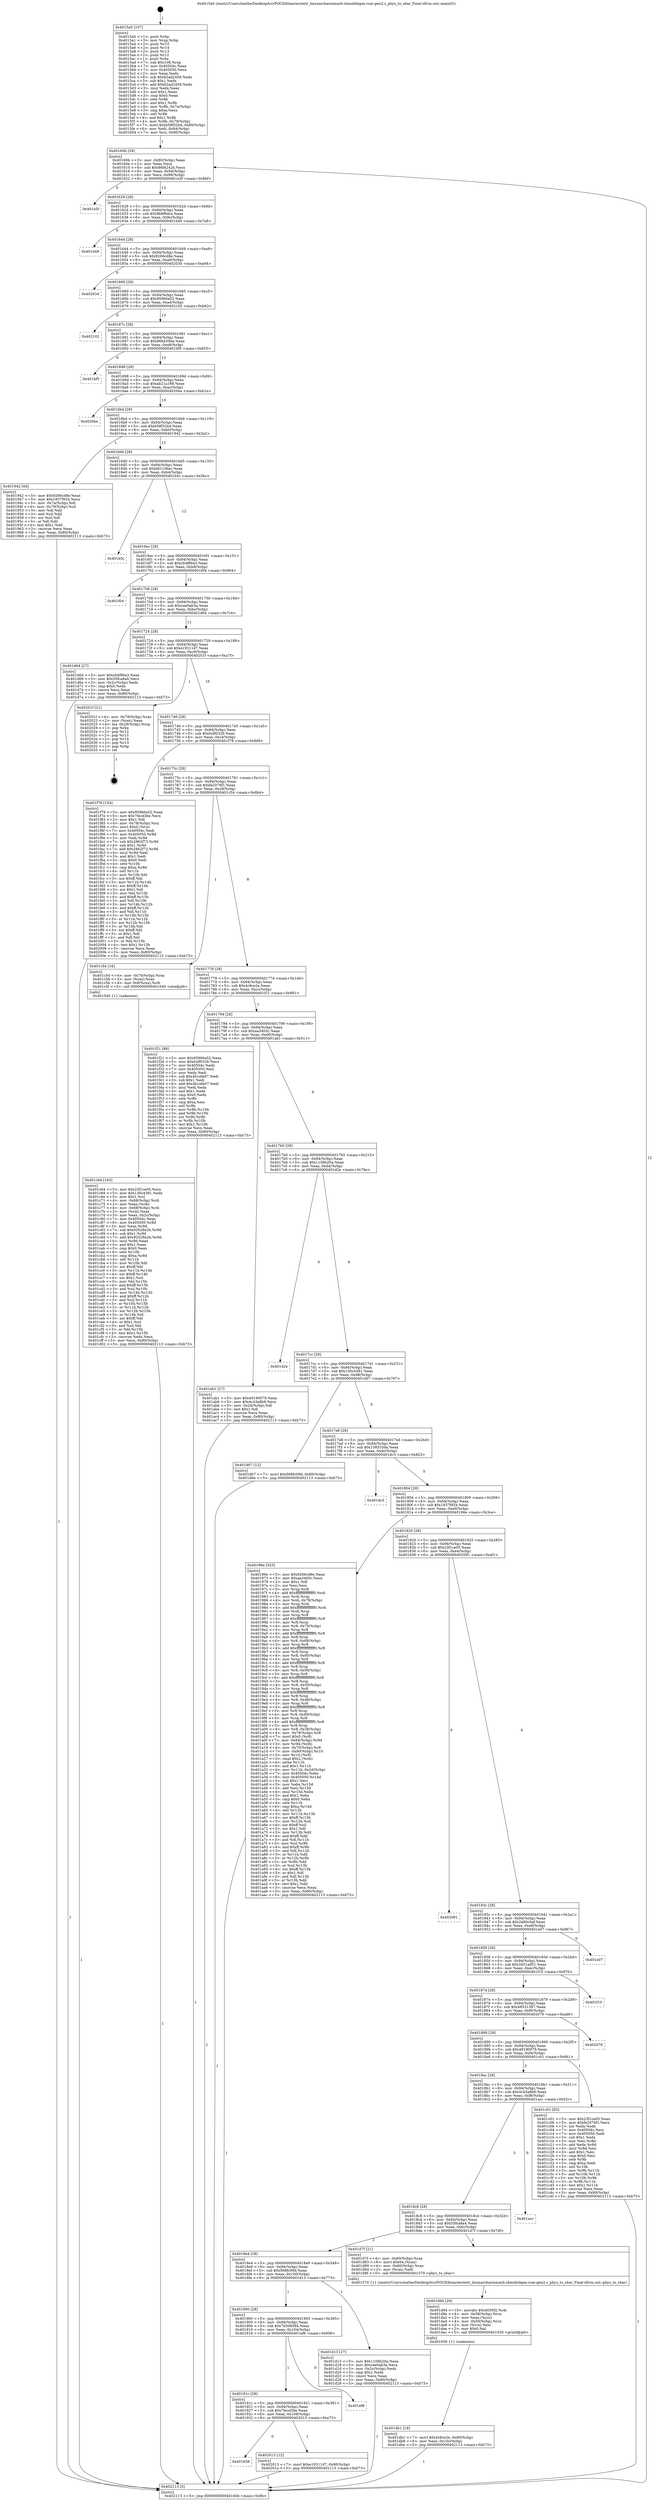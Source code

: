 digraph "0x4015a0" {
  label = "0x4015a0 (/mnt/c/Users/mathe/Desktop/tcc/POCII/binaries/extr_linuxarcharmmach-shmobilepm-rcar-gen2.c_phys_to_sbar_Final-ollvm.out::main(0))"
  labelloc = "t"
  node[shape=record]

  Entry [label="",width=0.3,height=0.3,shape=circle,fillcolor=black,style=filled]
  "0x40160b" [label="{
     0x40160b [29]\l
     | [instrs]\l
     &nbsp;&nbsp;0x40160b \<+3\>: mov -0x80(%rbp),%eax\l
     &nbsp;&nbsp;0x40160e \<+2\>: mov %eax,%ecx\l
     &nbsp;&nbsp;0x401610 \<+6\>: sub $0x86f4242b,%ecx\l
     &nbsp;&nbsp;0x401616 \<+6\>: mov %eax,-0x94(%rbp)\l
     &nbsp;&nbsp;0x40161c \<+6\>: mov %ecx,-0x98(%rbp)\l
     &nbsp;&nbsp;0x401622 \<+6\>: je 0000000000401e5f \<main+0x8bf\>\l
  }"]
  "0x401e5f" [label="{
     0x401e5f\l
  }", style=dashed]
  "0x401628" [label="{
     0x401628 [28]\l
     | [instrs]\l
     &nbsp;&nbsp;0x401628 \<+5\>: jmp 000000000040162d \<main+0x8d\>\l
     &nbsp;&nbsp;0x40162d \<+6\>: mov -0x94(%rbp),%eax\l
     &nbsp;&nbsp;0x401633 \<+5\>: sub $0x8b8f6dce,%eax\l
     &nbsp;&nbsp;0x401638 \<+6\>: mov %eax,-0x9c(%rbp)\l
     &nbsp;&nbsp;0x40163e \<+6\>: je 0000000000401d49 \<main+0x7a9\>\l
  }"]
  Exit [label="",width=0.3,height=0.3,shape=circle,fillcolor=black,style=filled,peripheries=2]
  "0x401d49" [label="{
     0x401d49\l
  }", style=dashed]
  "0x401644" [label="{
     0x401644 [28]\l
     | [instrs]\l
     &nbsp;&nbsp;0x401644 \<+5\>: jmp 0000000000401649 \<main+0xa9\>\l
     &nbsp;&nbsp;0x401649 \<+6\>: mov -0x94(%rbp),%eax\l
     &nbsp;&nbsp;0x40164f \<+5\>: sub $0x9266cd8e,%eax\l
     &nbsp;&nbsp;0x401654 \<+6\>: mov %eax,-0xa0(%rbp)\l
     &nbsp;&nbsp;0x40165a \<+6\>: je 0000000000402034 \<main+0xa94\>\l
  }"]
  "0x401938" [label="{
     0x401938\l
  }", style=dashed]
  "0x402034" [label="{
     0x402034\l
  }", style=dashed]
  "0x401660" [label="{
     0x401660 [28]\l
     | [instrs]\l
     &nbsp;&nbsp;0x401660 \<+5\>: jmp 0000000000401665 \<main+0xc5\>\l
     &nbsp;&nbsp;0x401665 \<+6\>: mov -0x94(%rbp),%eax\l
     &nbsp;&nbsp;0x40166b \<+5\>: sub $0x95966a52,%eax\l
     &nbsp;&nbsp;0x401670 \<+6\>: mov %eax,-0xa4(%rbp)\l
     &nbsp;&nbsp;0x401676 \<+6\>: je 0000000000402102 \<main+0xb62\>\l
  }"]
  "0x402013" [label="{
     0x402013 [12]\l
     | [instrs]\l
     &nbsp;&nbsp;0x402013 \<+7\>: movl $0xe19311d7,-0x80(%rbp)\l
     &nbsp;&nbsp;0x40201a \<+5\>: jmp 0000000000402113 \<main+0xb73\>\l
  }"]
  "0x402102" [label="{
     0x402102\l
  }", style=dashed]
  "0x40167c" [label="{
     0x40167c [28]\l
     | [instrs]\l
     &nbsp;&nbsp;0x40167c \<+5\>: jmp 0000000000401681 \<main+0xe1\>\l
     &nbsp;&nbsp;0x401681 \<+6\>: mov -0x94(%rbp),%eax\l
     &nbsp;&nbsp;0x401687 \<+5\>: sub $0x96b439da,%eax\l
     &nbsp;&nbsp;0x40168c \<+6\>: mov %eax,-0xa8(%rbp)\l
     &nbsp;&nbsp;0x401692 \<+6\>: je 0000000000401bf5 \<main+0x655\>\l
  }"]
  "0x40191c" [label="{
     0x40191c [28]\l
     | [instrs]\l
     &nbsp;&nbsp;0x40191c \<+5\>: jmp 0000000000401921 \<main+0x381\>\l
     &nbsp;&nbsp;0x401921 \<+6\>: mov -0x94(%rbp),%eax\l
     &nbsp;&nbsp;0x401927 \<+5\>: sub $0x7fecd3be,%eax\l
     &nbsp;&nbsp;0x40192c \<+6\>: mov %eax,-0x108(%rbp)\l
     &nbsp;&nbsp;0x401932 \<+6\>: je 0000000000402013 \<main+0xa73\>\l
  }"]
  "0x401bf5" [label="{
     0x401bf5\l
  }", style=dashed]
  "0x401698" [label="{
     0x401698 [28]\l
     | [instrs]\l
     &nbsp;&nbsp;0x401698 \<+5\>: jmp 000000000040169d \<main+0xfd\>\l
     &nbsp;&nbsp;0x40169d \<+6\>: mov -0x94(%rbp),%eax\l
     &nbsp;&nbsp;0x4016a3 \<+5\>: sub $0xab21a188,%eax\l
     &nbsp;&nbsp;0x4016a8 \<+6\>: mov %eax,-0xac(%rbp)\l
     &nbsp;&nbsp;0x4016ae \<+6\>: je 00000000004020be \<main+0xb1e\>\l
  }"]
  "0x401ef8" [label="{
     0x401ef8\l
  }", style=dashed]
  "0x4020be" [label="{
     0x4020be\l
  }", style=dashed]
  "0x4016b4" [label="{
     0x4016b4 [28]\l
     | [instrs]\l
     &nbsp;&nbsp;0x4016b4 \<+5\>: jmp 00000000004016b9 \<main+0x119\>\l
     &nbsp;&nbsp;0x4016b9 \<+6\>: mov -0x94(%rbp),%eax\l
     &nbsp;&nbsp;0x4016bf \<+5\>: sub $0xb58f32b4,%eax\l
     &nbsp;&nbsp;0x4016c4 \<+6\>: mov %eax,-0xb0(%rbp)\l
     &nbsp;&nbsp;0x4016ca \<+6\>: je 0000000000401942 \<main+0x3a2\>\l
  }"]
  "0x401db1" [label="{
     0x401db1 [18]\l
     | [instrs]\l
     &nbsp;&nbsp;0x401db1 \<+7\>: movl $0x4c9ce2e,-0x80(%rbp)\l
     &nbsp;&nbsp;0x401db8 \<+6\>: mov %eax,-0x10c(%rbp)\l
     &nbsp;&nbsp;0x401dbe \<+5\>: jmp 0000000000402113 \<main+0xb73\>\l
  }"]
  "0x401942" [label="{
     0x401942 [44]\l
     | [instrs]\l
     &nbsp;&nbsp;0x401942 \<+5\>: mov $0x9266cd8e,%eax\l
     &nbsp;&nbsp;0x401947 \<+5\>: mov $0x1837f934,%ecx\l
     &nbsp;&nbsp;0x40194c \<+3\>: mov -0x7a(%rbp),%dl\l
     &nbsp;&nbsp;0x40194f \<+4\>: mov -0x79(%rbp),%sil\l
     &nbsp;&nbsp;0x401953 \<+3\>: mov %dl,%dil\l
     &nbsp;&nbsp;0x401956 \<+3\>: and %sil,%dil\l
     &nbsp;&nbsp;0x401959 \<+3\>: xor %sil,%dl\l
     &nbsp;&nbsp;0x40195c \<+3\>: or %dl,%dil\l
     &nbsp;&nbsp;0x40195f \<+4\>: test $0x1,%dil\l
     &nbsp;&nbsp;0x401963 \<+3\>: cmovne %ecx,%eax\l
     &nbsp;&nbsp;0x401966 \<+3\>: mov %eax,-0x80(%rbp)\l
     &nbsp;&nbsp;0x401969 \<+5\>: jmp 0000000000402113 \<main+0xb73\>\l
  }"]
  "0x4016d0" [label="{
     0x4016d0 [28]\l
     | [instrs]\l
     &nbsp;&nbsp;0x4016d0 \<+5\>: jmp 00000000004016d5 \<main+0x135\>\l
     &nbsp;&nbsp;0x4016d5 \<+6\>: mov -0x94(%rbp),%eax\l
     &nbsp;&nbsp;0x4016db \<+5\>: sub $0xb61c36ec,%eax\l
     &nbsp;&nbsp;0x4016e0 \<+6\>: mov %eax,-0xb4(%rbp)\l
     &nbsp;&nbsp;0x4016e6 \<+6\>: je 0000000000401b5c \<main+0x5bc\>\l
  }"]
  "0x402113" [label="{
     0x402113 [5]\l
     | [instrs]\l
     &nbsp;&nbsp;0x402113 \<+5\>: jmp 000000000040160b \<main+0x6b\>\l
  }"]
  "0x4015a0" [label="{
     0x4015a0 [107]\l
     | [instrs]\l
     &nbsp;&nbsp;0x4015a0 \<+1\>: push %rbp\l
     &nbsp;&nbsp;0x4015a1 \<+3\>: mov %rsp,%rbp\l
     &nbsp;&nbsp;0x4015a4 \<+2\>: push %r15\l
     &nbsp;&nbsp;0x4015a6 \<+2\>: push %r14\l
     &nbsp;&nbsp;0x4015a8 \<+2\>: push %r13\l
     &nbsp;&nbsp;0x4015aa \<+2\>: push %r12\l
     &nbsp;&nbsp;0x4015ac \<+1\>: push %rbx\l
     &nbsp;&nbsp;0x4015ad \<+7\>: sub $0x108,%rsp\l
     &nbsp;&nbsp;0x4015b4 \<+7\>: mov 0x40504c,%eax\l
     &nbsp;&nbsp;0x4015bb \<+7\>: mov 0x405050,%ecx\l
     &nbsp;&nbsp;0x4015c2 \<+2\>: mov %eax,%edx\l
     &nbsp;&nbsp;0x4015c4 \<+6\>: sub $0x62ad2459,%edx\l
     &nbsp;&nbsp;0x4015ca \<+3\>: sub $0x1,%edx\l
     &nbsp;&nbsp;0x4015cd \<+6\>: add $0x62ad2459,%edx\l
     &nbsp;&nbsp;0x4015d3 \<+3\>: imul %edx,%eax\l
     &nbsp;&nbsp;0x4015d6 \<+3\>: and $0x1,%eax\l
     &nbsp;&nbsp;0x4015d9 \<+3\>: cmp $0x0,%eax\l
     &nbsp;&nbsp;0x4015dc \<+4\>: sete %r8b\l
     &nbsp;&nbsp;0x4015e0 \<+4\>: and $0x1,%r8b\l
     &nbsp;&nbsp;0x4015e4 \<+4\>: mov %r8b,-0x7a(%rbp)\l
     &nbsp;&nbsp;0x4015e8 \<+3\>: cmp $0xa,%ecx\l
     &nbsp;&nbsp;0x4015eb \<+4\>: setl %r8b\l
     &nbsp;&nbsp;0x4015ef \<+4\>: and $0x1,%r8b\l
     &nbsp;&nbsp;0x4015f3 \<+4\>: mov %r8b,-0x79(%rbp)\l
     &nbsp;&nbsp;0x4015f7 \<+7\>: movl $0xb58f32b4,-0x80(%rbp)\l
     &nbsp;&nbsp;0x4015fe \<+6\>: mov %edi,-0x84(%rbp)\l
     &nbsp;&nbsp;0x401604 \<+7\>: mov %rsi,-0x90(%rbp)\l
  }"]
  "0x401d94" [label="{
     0x401d94 [29]\l
     | [instrs]\l
     &nbsp;&nbsp;0x401d94 \<+10\>: movabs $0x4030f2,%rdi\l
     &nbsp;&nbsp;0x401d9e \<+4\>: mov -0x58(%rbp),%rcx\l
     &nbsp;&nbsp;0x401da2 \<+2\>: mov %eax,(%rcx)\l
     &nbsp;&nbsp;0x401da4 \<+4\>: mov -0x58(%rbp),%rcx\l
     &nbsp;&nbsp;0x401da8 \<+2\>: mov (%rcx),%esi\l
     &nbsp;&nbsp;0x401daa \<+2\>: mov $0x0,%al\l
     &nbsp;&nbsp;0x401dac \<+5\>: call 0000000000401030 \<printf@plt\>\l
     | [calls]\l
     &nbsp;&nbsp;0x401030 \{1\} (unknown)\l
  }"]
  "0x401b5c" [label="{
     0x401b5c\l
  }", style=dashed]
  "0x4016ec" [label="{
     0x4016ec [28]\l
     | [instrs]\l
     &nbsp;&nbsp;0x4016ec \<+5\>: jmp 00000000004016f1 \<main+0x151\>\l
     &nbsp;&nbsp;0x4016f1 \<+6\>: mov -0x94(%rbp),%eax\l
     &nbsp;&nbsp;0x4016f7 \<+5\>: sub $0xcb4f86a3,%eax\l
     &nbsp;&nbsp;0x4016fc \<+6\>: mov %eax,-0xb8(%rbp)\l
     &nbsp;&nbsp;0x401702 \<+6\>: je 0000000000401f04 \<main+0x964\>\l
  }"]
  "0x401900" [label="{
     0x401900 [28]\l
     | [instrs]\l
     &nbsp;&nbsp;0x401900 \<+5\>: jmp 0000000000401905 \<main+0x365\>\l
     &nbsp;&nbsp;0x401905 \<+6\>: mov -0x94(%rbp),%eax\l
     &nbsp;&nbsp;0x40190b \<+5\>: sub $0x7b506594,%eax\l
     &nbsp;&nbsp;0x401910 \<+6\>: mov %eax,-0x104(%rbp)\l
     &nbsp;&nbsp;0x401916 \<+6\>: je 0000000000401ef8 \<main+0x958\>\l
  }"]
  "0x401f04" [label="{
     0x401f04\l
  }", style=dashed]
  "0x401708" [label="{
     0x401708 [28]\l
     | [instrs]\l
     &nbsp;&nbsp;0x401708 \<+5\>: jmp 000000000040170d \<main+0x16d\>\l
     &nbsp;&nbsp;0x40170d \<+6\>: mov -0x94(%rbp),%eax\l
     &nbsp;&nbsp;0x401713 \<+5\>: sub $0xcee0ab3a,%eax\l
     &nbsp;&nbsp;0x401718 \<+6\>: mov %eax,-0xbc(%rbp)\l
     &nbsp;&nbsp;0x40171e \<+6\>: je 0000000000401d64 \<main+0x7c4\>\l
  }"]
  "0x401d13" [label="{
     0x401d13 [27]\l
     | [instrs]\l
     &nbsp;&nbsp;0x401d13 \<+5\>: mov $0x1108b20a,%eax\l
     &nbsp;&nbsp;0x401d18 \<+5\>: mov $0xcee0ab3a,%ecx\l
     &nbsp;&nbsp;0x401d1d \<+3\>: mov -0x2c(%rbp),%edx\l
     &nbsp;&nbsp;0x401d20 \<+3\>: cmp $0x1,%edx\l
     &nbsp;&nbsp;0x401d23 \<+3\>: cmovl %ecx,%eax\l
     &nbsp;&nbsp;0x401d26 \<+3\>: mov %eax,-0x80(%rbp)\l
     &nbsp;&nbsp;0x401d29 \<+5\>: jmp 0000000000402113 \<main+0xb73\>\l
  }"]
  "0x401d64" [label="{
     0x401d64 [27]\l
     | [instrs]\l
     &nbsp;&nbsp;0x401d64 \<+5\>: mov $0xcb4f86a3,%eax\l
     &nbsp;&nbsp;0x401d69 \<+5\>: mov $0x55fca8a4,%ecx\l
     &nbsp;&nbsp;0x401d6e \<+3\>: mov -0x2c(%rbp),%edx\l
     &nbsp;&nbsp;0x401d71 \<+3\>: cmp $0x0,%edx\l
     &nbsp;&nbsp;0x401d74 \<+3\>: cmove %ecx,%eax\l
     &nbsp;&nbsp;0x401d77 \<+3\>: mov %eax,-0x80(%rbp)\l
     &nbsp;&nbsp;0x401d7a \<+5\>: jmp 0000000000402113 \<main+0xb73\>\l
  }"]
  "0x401724" [label="{
     0x401724 [28]\l
     | [instrs]\l
     &nbsp;&nbsp;0x401724 \<+5\>: jmp 0000000000401729 \<main+0x189\>\l
     &nbsp;&nbsp;0x401729 \<+6\>: mov -0x94(%rbp),%eax\l
     &nbsp;&nbsp;0x40172f \<+5\>: sub $0xe19311d7,%eax\l
     &nbsp;&nbsp;0x401734 \<+6\>: mov %eax,-0xc0(%rbp)\l
     &nbsp;&nbsp;0x40173a \<+6\>: je 000000000040201f \<main+0xa7f\>\l
  }"]
  "0x4018e4" [label="{
     0x4018e4 [28]\l
     | [instrs]\l
     &nbsp;&nbsp;0x4018e4 \<+5\>: jmp 00000000004018e9 \<main+0x349\>\l
     &nbsp;&nbsp;0x4018e9 \<+6\>: mov -0x94(%rbp),%eax\l
     &nbsp;&nbsp;0x4018ef \<+5\>: sub $0x568fc09d,%eax\l
     &nbsp;&nbsp;0x4018f4 \<+6\>: mov %eax,-0x100(%rbp)\l
     &nbsp;&nbsp;0x4018fa \<+6\>: je 0000000000401d13 \<main+0x773\>\l
  }"]
  "0x40201f" [label="{
     0x40201f [21]\l
     | [instrs]\l
     &nbsp;&nbsp;0x40201f \<+4\>: mov -0x78(%rbp),%rax\l
     &nbsp;&nbsp;0x402023 \<+2\>: mov (%rax),%eax\l
     &nbsp;&nbsp;0x402025 \<+4\>: lea -0x28(%rbp),%rsp\l
     &nbsp;&nbsp;0x402029 \<+1\>: pop %rbx\l
     &nbsp;&nbsp;0x40202a \<+2\>: pop %r12\l
     &nbsp;&nbsp;0x40202c \<+2\>: pop %r13\l
     &nbsp;&nbsp;0x40202e \<+2\>: pop %r14\l
     &nbsp;&nbsp;0x402030 \<+2\>: pop %r15\l
     &nbsp;&nbsp;0x402032 \<+1\>: pop %rbp\l
     &nbsp;&nbsp;0x402033 \<+1\>: ret\l
  }"]
  "0x401740" [label="{
     0x401740 [28]\l
     | [instrs]\l
     &nbsp;&nbsp;0x401740 \<+5\>: jmp 0000000000401745 \<main+0x1a5\>\l
     &nbsp;&nbsp;0x401745 \<+6\>: mov -0x94(%rbp),%eax\l
     &nbsp;&nbsp;0x40174b \<+5\>: sub $0xfcdf0326,%eax\l
     &nbsp;&nbsp;0x401750 \<+6\>: mov %eax,-0xc4(%rbp)\l
     &nbsp;&nbsp;0x401756 \<+6\>: je 0000000000401f79 \<main+0x9d9\>\l
  }"]
  "0x401d7f" [label="{
     0x401d7f [21]\l
     | [instrs]\l
     &nbsp;&nbsp;0x401d7f \<+4\>: mov -0x60(%rbp),%rax\l
     &nbsp;&nbsp;0x401d83 \<+6\>: movl $0x64,(%rax)\l
     &nbsp;&nbsp;0x401d89 \<+4\>: mov -0x60(%rbp),%rax\l
     &nbsp;&nbsp;0x401d8d \<+2\>: mov (%rax),%edi\l
     &nbsp;&nbsp;0x401d8f \<+5\>: call 0000000000401570 \<phys_to_sbar\>\l
     | [calls]\l
     &nbsp;&nbsp;0x401570 \{1\} (/mnt/c/Users/mathe/Desktop/tcc/POCII/binaries/extr_linuxarcharmmach-shmobilepm-rcar-gen2.c_phys_to_sbar_Final-ollvm.out::phys_to_sbar)\l
  }"]
  "0x401f79" [label="{
     0x401f79 [154]\l
     | [instrs]\l
     &nbsp;&nbsp;0x401f79 \<+5\>: mov $0x95966a52,%eax\l
     &nbsp;&nbsp;0x401f7e \<+5\>: mov $0x7fecd3be,%ecx\l
     &nbsp;&nbsp;0x401f83 \<+2\>: mov $0x1,%dl\l
     &nbsp;&nbsp;0x401f85 \<+4\>: mov -0x78(%rbp),%rsi\l
     &nbsp;&nbsp;0x401f89 \<+6\>: movl $0x0,(%rsi)\l
     &nbsp;&nbsp;0x401f8f \<+7\>: mov 0x40504c,%edi\l
     &nbsp;&nbsp;0x401f96 \<+8\>: mov 0x405050,%r8d\l
     &nbsp;&nbsp;0x401f9e \<+3\>: mov %edi,%r9d\l
     &nbsp;&nbsp;0x401fa1 \<+7\>: sub $0x2862f73,%r9d\l
     &nbsp;&nbsp;0x401fa8 \<+4\>: sub $0x1,%r9d\l
     &nbsp;&nbsp;0x401fac \<+7\>: add $0x2862f73,%r9d\l
     &nbsp;&nbsp;0x401fb3 \<+4\>: imul %r9d,%edi\l
     &nbsp;&nbsp;0x401fb7 \<+3\>: and $0x1,%edi\l
     &nbsp;&nbsp;0x401fba \<+3\>: cmp $0x0,%edi\l
     &nbsp;&nbsp;0x401fbd \<+4\>: sete %r10b\l
     &nbsp;&nbsp;0x401fc1 \<+4\>: cmp $0xa,%r8d\l
     &nbsp;&nbsp;0x401fc5 \<+4\>: setl %r11b\l
     &nbsp;&nbsp;0x401fc9 \<+3\>: mov %r10b,%bl\l
     &nbsp;&nbsp;0x401fcc \<+3\>: xor $0xff,%bl\l
     &nbsp;&nbsp;0x401fcf \<+3\>: mov %r11b,%r14b\l
     &nbsp;&nbsp;0x401fd2 \<+4\>: xor $0xff,%r14b\l
     &nbsp;&nbsp;0x401fd6 \<+3\>: xor $0x1,%dl\l
     &nbsp;&nbsp;0x401fd9 \<+3\>: mov %bl,%r15b\l
     &nbsp;&nbsp;0x401fdc \<+4\>: and $0xff,%r15b\l
     &nbsp;&nbsp;0x401fe0 \<+3\>: and %dl,%r10b\l
     &nbsp;&nbsp;0x401fe3 \<+3\>: mov %r14b,%r12b\l
     &nbsp;&nbsp;0x401fe6 \<+4\>: and $0xff,%r12b\l
     &nbsp;&nbsp;0x401fea \<+3\>: and %dl,%r11b\l
     &nbsp;&nbsp;0x401fed \<+3\>: or %r10b,%r15b\l
     &nbsp;&nbsp;0x401ff0 \<+3\>: or %r11b,%r12b\l
     &nbsp;&nbsp;0x401ff3 \<+3\>: xor %r12b,%r15b\l
     &nbsp;&nbsp;0x401ff6 \<+3\>: or %r14b,%bl\l
     &nbsp;&nbsp;0x401ff9 \<+3\>: xor $0xff,%bl\l
     &nbsp;&nbsp;0x401ffc \<+3\>: or $0x1,%dl\l
     &nbsp;&nbsp;0x401fff \<+2\>: and %dl,%bl\l
     &nbsp;&nbsp;0x402001 \<+3\>: or %bl,%r15b\l
     &nbsp;&nbsp;0x402004 \<+4\>: test $0x1,%r15b\l
     &nbsp;&nbsp;0x402008 \<+3\>: cmovne %ecx,%eax\l
     &nbsp;&nbsp;0x40200b \<+3\>: mov %eax,-0x80(%rbp)\l
     &nbsp;&nbsp;0x40200e \<+5\>: jmp 0000000000402113 \<main+0xb73\>\l
  }"]
  "0x40175c" [label="{
     0x40175c [28]\l
     | [instrs]\l
     &nbsp;&nbsp;0x40175c \<+5\>: jmp 0000000000401761 \<main+0x1c1\>\l
     &nbsp;&nbsp;0x401761 \<+6\>: mov -0x94(%rbp),%eax\l
     &nbsp;&nbsp;0x401767 \<+5\>: sub $0xfe2076f1,%eax\l
     &nbsp;&nbsp;0x40176c \<+6\>: mov %eax,-0xc8(%rbp)\l
     &nbsp;&nbsp;0x401772 \<+6\>: je 0000000000401c54 \<main+0x6b4\>\l
  }"]
  "0x4018c8" [label="{
     0x4018c8 [28]\l
     | [instrs]\l
     &nbsp;&nbsp;0x4018c8 \<+5\>: jmp 00000000004018cd \<main+0x32d\>\l
     &nbsp;&nbsp;0x4018cd \<+6\>: mov -0x94(%rbp),%eax\l
     &nbsp;&nbsp;0x4018d3 \<+5\>: sub $0x55fca8a4,%eax\l
     &nbsp;&nbsp;0x4018d8 \<+6\>: mov %eax,-0xfc(%rbp)\l
     &nbsp;&nbsp;0x4018de \<+6\>: je 0000000000401d7f \<main+0x7df\>\l
  }"]
  "0x401c54" [label="{
     0x401c54 [16]\l
     | [instrs]\l
     &nbsp;&nbsp;0x401c54 \<+4\>: mov -0x70(%rbp),%rax\l
     &nbsp;&nbsp;0x401c58 \<+3\>: mov (%rax),%rax\l
     &nbsp;&nbsp;0x401c5b \<+4\>: mov 0x8(%rax),%rdi\l
     &nbsp;&nbsp;0x401c5f \<+5\>: call 0000000000401040 \<atoi@plt\>\l
     | [calls]\l
     &nbsp;&nbsp;0x401040 \{1\} (unknown)\l
  }"]
  "0x401778" [label="{
     0x401778 [28]\l
     | [instrs]\l
     &nbsp;&nbsp;0x401778 \<+5\>: jmp 000000000040177d \<main+0x1dd\>\l
     &nbsp;&nbsp;0x40177d \<+6\>: mov -0x94(%rbp),%eax\l
     &nbsp;&nbsp;0x401783 \<+5\>: sub $0x4c9ce2e,%eax\l
     &nbsp;&nbsp;0x401788 \<+6\>: mov %eax,-0xcc(%rbp)\l
     &nbsp;&nbsp;0x40178e \<+6\>: je 0000000000401f21 \<main+0x981\>\l
  }"]
  "0x401acc" [label="{
     0x401acc\l
  }", style=dashed]
  "0x401f21" [label="{
     0x401f21 [88]\l
     | [instrs]\l
     &nbsp;&nbsp;0x401f21 \<+5\>: mov $0x95966a52,%eax\l
     &nbsp;&nbsp;0x401f26 \<+5\>: mov $0xfcdf0326,%ecx\l
     &nbsp;&nbsp;0x401f2b \<+7\>: mov 0x40504c,%edx\l
     &nbsp;&nbsp;0x401f32 \<+7\>: mov 0x405050,%esi\l
     &nbsp;&nbsp;0x401f39 \<+2\>: mov %edx,%edi\l
     &nbsp;&nbsp;0x401f3b \<+6\>: sub $0x4b1efa07,%edi\l
     &nbsp;&nbsp;0x401f41 \<+3\>: sub $0x1,%edi\l
     &nbsp;&nbsp;0x401f44 \<+6\>: add $0x4b1efa07,%edi\l
     &nbsp;&nbsp;0x401f4a \<+3\>: imul %edi,%edx\l
     &nbsp;&nbsp;0x401f4d \<+3\>: and $0x1,%edx\l
     &nbsp;&nbsp;0x401f50 \<+3\>: cmp $0x0,%edx\l
     &nbsp;&nbsp;0x401f53 \<+4\>: sete %r8b\l
     &nbsp;&nbsp;0x401f57 \<+3\>: cmp $0xa,%esi\l
     &nbsp;&nbsp;0x401f5a \<+4\>: setl %r9b\l
     &nbsp;&nbsp;0x401f5e \<+3\>: mov %r8b,%r10b\l
     &nbsp;&nbsp;0x401f61 \<+3\>: and %r9b,%r10b\l
     &nbsp;&nbsp;0x401f64 \<+3\>: xor %r9b,%r8b\l
     &nbsp;&nbsp;0x401f67 \<+3\>: or %r8b,%r10b\l
     &nbsp;&nbsp;0x401f6a \<+4\>: test $0x1,%r10b\l
     &nbsp;&nbsp;0x401f6e \<+3\>: cmovne %ecx,%eax\l
     &nbsp;&nbsp;0x401f71 \<+3\>: mov %eax,-0x80(%rbp)\l
     &nbsp;&nbsp;0x401f74 \<+5\>: jmp 0000000000402113 \<main+0xb73\>\l
  }"]
  "0x401794" [label="{
     0x401794 [28]\l
     | [instrs]\l
     &nbsp;&nbsp;0x401794 \<+5\>: jmp 0000000000401799 \<main+0x1f9\>\l
     &nbsp;&nbsp;0x401799 \<+6\>: mov -0x94(%rbp),%eax\l
     &nbsp;&nbsp;0x40179f \<+5\>: sub $0xaa3405c,%eax\l
     &nbsp;&nbsp;0x4017a4 \<+6\>: mov %eax,-0xd0(%rbp)\l
     &nbsp;&nbsp;0x4017aa \<+6\>: je 0000000000401ab1 \<main+0x511\>\l
  }"]
  "0x401c64" [label="{
     0x401c64 [163]\l
     | [instrs]\l
     &nbsp;&nbsp;0x401c64 \<+5\>: mov $0x23f1ce05,%ecx\l
     &nbsp;&nbsp;0x401c69 \<+5\>: mov $0x130c4381,%edx\l
     &nbsp;&nbsp;0x401c6e \<+3\>: mov $0x1,%sil\l
     &nbsp;&nbsp;0x401c71 \<+4\>: mov -0x68(%rbp),%rdi\l
     &nbsp;&nbsp;0x401c75 \<+2\>: mov %eax,(%rdi)\l
     &nbsp;&nbsp;0x401c77 \<+4\>: mov -0x68(%rbp),%rdi\l
     &nbsp;&nbsp;0x401c7b \<+2\>: mov (%rdi),%eax\l
     &nbsp;&nbsp;0x401c7d \<+3\>: mov %eax,-0x2c(%rbp)\l
     &nbsp;&nbsp;0x401c80 \<+7\>: mov 0x40504c,%eax\l
     &nbsp;&nbsp;0x401c87 \<+8\>: mov 0x405050,%r8d\l
     &nbsp;&nbsp;0x401c8f \<+3\>: mov %eax,%r9d\l
     &nbsp;&nbsp;0x401c92 \<+7\>: sub $0x92028e2b,%r9d\l
     &nbsp;&nbsp;0x401c99 \<+4\>: sub $0x1,%r9d\l
     &nbsp;&nbsp;0x401c9d \<+7\>: add $0x92028e2b,%r9d\l
     &nbsp;&nbsp;0x401ca4 \<+4\>: imul %r9d,%eax\l
     &nbsp;&nbsp;0x401ca8 \<+3\>: and $0x1,%eax\l
     &nbsp;&nbsp;0x401cab \<+3\>: cmp $0x0,%eax\l
     &nbsp;&nbsp;0x401cae \<+4\>: sete %r10b\l
     &nbsp;&nbsp;0x401cb2 \<+4\>: cmp $0xa,%r8d\l
     &nbsp;&nbsp;0x401cb6 \<+4\>: setl %r11b\l
     &nbsp;&nbsp;0x401cba \<+3\>: mov %r10b,%bl\l
     &nbsp;&nbsp;0x401cbd \<+3\>: xor $0xff,%bl\l
     &nbsp;&nbsp;0x401cc0 \<+3\>: mov %r11b,%r14b\l
     &nbsp;&nbsp;0x401cc3 \<+4\>: xor $0xff,%r14b\l
     &nbsp;&nbsp;0x401cc7 \<+4\>: xor $0x1,%sil\l
     &nbsp;&nbsp;0x401ccb \<+3\>: mov %bl,%r15b\l
     &nbsp;&nbsp;0x401cce \<+4\>: and $0xff,%r15b\l
     &nbsp;&nbsp;0x401cd2 \<+3\>: and %sil,%r10b\l
     &nbsp;&nbsp;0x401cd5 \<+3\>: mov %r14b,%r12b\l
     &nbsp;&nbsp;0x401cd8 \<+4\>: and $0xff,%r12b\l
     &nbsp;&nbsp;0x401cdc \<+3\>: and %sil,%r11b\l
     &nbsp;&nbsp;0x401cdf \<+3\>: or %r10b,%r15b\l
     &nbsp;&nbsp;0x401ce2 \<+3\>: or %r11b,%r12b\l
     &nbsp;&nbsp;0x401ce5 \<+3\>: xor %r12b,%r15b\l
     &nbsp;&nbsp;0x401ce8 \<+3\>: or %r14b,%bl\l
     &nbsp;&nbsp;0x401ceb \<+3\>: xor $0xff,%bl\l
     &nbsp;&nbsp;0x401cee \<+4\>: or $0x1,%sil\l
     &nbsp;&nbsp;0x401cf2 \<+3\>: and %sil,%bl\l
     &nbsp;&nbsp;0x401cf5 \<+3\>: or %bl,%r15b\l
     &nbsp;&nbsp;0x401cf8 \<+4\>: test $0x1,%r15b\l
     &nbsp;&nbsp;0x401cfc \<+3\>: cmovne %edx,%ecx\l
     &nbsp;&nbsp;0x401cff \<+3\>: mov %ecx,-0x80(%rbp)\l
     &nbsp;&nbsp;0x401d02 \<+5\>: jmp 0000000000402113 \<main+0xb73\>\l
  }"]
  "0x401ab1" [label="{
     0x401ab1 [27]\l
     | [instrs]\l
     &nbsp;&nbsp;0x401ab1 \<+5\>: mov $0x49190079,%eax\l
     &nbsp;&nbsp;0x401ab6 \<+5\>: mov $0x4c43a8b9,%ecx\l
     &nbsp;&nbsp;0x401abb \<+3\>: mov -0x2d(%rbp),%dl\l
     &nbsp;&nbsp;0x401abe \<+3\>: test $0x1,%dl\l
     &nbsp;&nbsp;0x401ac1 \<+3\>: cmovne %ecx,%eax\l
     &nbsp;&nbsp;0x401ac4 \<+3\>: mov %eax,-0x80(%rbp)\l
     &nbsp;&nbsp;0x401ac7 \<+5\>: jmp 0000000000402113 \<main+0xb73\>\l
  }"]
  "0x4017b0" [label="{
     0x4017b0 [28]\l
     | [instrs]\l
     &nbsp;&nbsp;0x4017b0 \<+5\>: jmp 00000000004017b5 \<main+0x215\>\l
     &nbsp;&nbsp;0x4017b5 \<+6\>: mov -0x94(%rbp),%eax\l
     &nbsp;&nbsp;0x4017bb \<+5\>: sub $0x1108b20a,%eax\l
     &nbsp;&nbsp;0x4017c0 \<+6\>: mov %eax,-0xd4(%rbp)\l
     &nbsp;&nbsp;0x4017c6 \<+6\>: je 0000000000401d2e \<main+0x78e\>\l
  }"]
  "0x4018ac" [label="{
     0x4018ac [28]\l
     | [instrs]\l
     &nbsp;&nbsp;0x4018ac \<+5\>: jmp 00000000004018b1 \<main+0x311\>\l
     &nbsp;&nbsp;0x4018b1 \<+6\>: mov -0x94(%rbp),%eax\l
     &nbsp;&nbsp;0x4018b7 \<+5\>: sub $0x4c43a8b9,%eax\l
     &nbsp;&nbsp;0x4018bc \<+6\>: mov %eax,-0xf8(%rbp)\l
     &nbsp;&nbsp;0x4018c2 \<+6\>: je 0000000000401acc \<main+0x52c\>\l
  }"]
  "0x401d2e" [label="{
     0x401d2e\l
  }", style=dashed]
  "0x4017cc" [label="{
     0x4017cc [28]\l
     | [instrs]\l
     &nbsp;&nbsp;0x4017cc \<+5\>: jmp 00000000004017d1 \<main+0x231\>\l
     &nbsp;&nbsp;0x4017d1 \<+6\>: mov -0x94(%rbp),%eax\l
     &nbsp;&nbsp;0x4017d7 \<+5\>: sub $0x130c4381,%eax\l
     &nbsp;&nbsp;0x4017dc \<+6\>: mov %eax,-0xd8(%rbp)\l
     &nbsp;&nbsp;0x4017e2 \<+6\>: je 0000000000401d07 \<main+0x767\>\l
  }"]
  "0x401c01" [label="{
     0x401c01 [83]\l
     | [instrs]\l
     &nbsp;&nbsp;0x401c01 \<+5\>: mov $0x23f1ce05,%eax\l
     &nbsp;&nbsp;0x401c06 \<+5\>: mov $0xfe2076f1,%ecx\l
     &nbsp;&nbsp;0x401c0b \<+2\>: xor %edx,%edx\l
     &nbsp;&nbsp;0x401c0d \<+7\>: mov 0x40504c,%esi\l
     &nbsp;&nbsp;0x401c14 \<+7\>: mov 0x405050,%edi\l
     &nbsp;&nbsp;0x401c1b \<+3\>: sub $0x1,%edx\l
     &nbsp;&nbsp;0x401c1e \<+3\>: mov %esi,%r8d\l
     &nbsp;&nbsp;0x401c21 \<+3\>: add %edx,%r8d\l
     &nbsp;&nbsp;0x401c24 \<+4\>: imul %r8d,%esi\l
     &nbsp;&nbsp;0x401c28 \<+3\>: and $0x1,%esi\l
     &nbsp;&nbsp;0x401c2b \<+3\>: cmp $0x0,%esi\l
     &nbsp;&nbsp;0x401c2e \<+4\>: sete %r9b\l
     &nbsp;&nbsp;0x401c32 \<+3\>: cmp $0xa,%edi\l
     &nbsp;&nbsp;0x401c35 \<+4\>: setl %r10b\l
     &nbsp;&nbsp;0x401c39 \<+3\>: mov %r9b,%r11b\l
     &nbsp;&nbsp;0x401c3c \<+3\>: and %r10b,%r11b\l
     &nbsp;&nbsp;0x401c3f \<+3\>: xor %r10b,%r9b\l
     &nbsp;&nbsp;0x401c42 \<+3\>: or %r9b,%r11b\l
     &nbsp;&nbsp;0x401c45 \<+4\>: test $0x1,%r11b\l
     &nbsp;&nbsp;0x401c49 \<+3\>: cmovne %ecx,%eax\l
     &nbsp;&nbsp;0x401c4c \<+3\>: mov %eax,-0x80(%rbp)\l
     &nbsp;&nbsp;0x401c4f \<+5\>: jmp 0000000000402113 \<main+0xb73\>\l
  }"]
  "0x401d07" [label="{
     0x401d07 [12]\l
     | [instrs]\l
     &nbsp;&nbsp;0x401d07 \<+7\>: movl $0x568fc09d,-0x80(%rbp)\l
     &nbsp;&nbsp;0x401d0e \<+5\>: jmp 0000000000402113 \<main+0xb73\>\l
  }"]
  "0x4017e8" [label="{
     0x4017e8 [28]\l
     | [instrs]\l
     &nbsp;&nbsp;0x4017e8 \<+5\>: jmp 00000000004017ed \<main+0x24d\>\l
     &nbsp;&nbsp;0x4017ed \<+6\>: mov -0x94(%rbp),%eax\l
     &nbsp;&nbsp;0x4017f3 \<+5\>: sub $0x158333da,%eax\l
     &nbsp;&nbsp;0x4017f8 \<+6\>: mov %eax,-0xdc(%rbp)\l
     &nbsp;&nbsp;0x4017fe \<+6\>: je 0000000000401dc3 \<main+0x823\>\l
  }"]
  "0x401890" [label="{
     0x401890 [28]\l
     | [instrs]\l
     &nbsp;&nbsp;0x401890 \<+5\>: jmp 0000000000401895 \<main+0x2f5\>\l
     &nbsp;&nbsp;0x401895 \<+6\>: mov -0x94(%rbp),%eax\l
     &nbsp;&nbsp;0x40189b \<+5\>: sub $0x49190079,%eax\l
     &nbsp;&nbsp;0x4018a0 \<+6\>: mov %eax,-0xf4(%rbp)\l
     &nbsp;&nbsp;0x4018a6 \<+6\>: je 0000000000401c01 \<main+0x661\>\l
  }"]
  "0x401dc3" [label="{
     0x401dc3\l
  }", style=dashed]
  "0x401804" [label="{
     0x401804 [28]\l
     | [instrs]\l
     &nbsp;&nbsp;0x401804 \<+5\>: jmp 0000000000401809 \<main+0x269\>\l
     &nbsp;&nbsp;0x401809 \<+6\>: mov -0x94(%rbp),%eax\l
     &nbsp;&nbsp;0x40180f \<+5\>: sub $0x1837f934,%eax\l
     &nbsp;&nbsp;0x401814 \<+6\>: mov %eax,-0xe0(%rbp)\l
     &nbsp;&nbsp;0x40181a \<+6\>: je 000000000040196e \<main+0x3ce\>\l
  }"]
  "0x402076" [label="{
     0x402076\l
  }", style=dashed]
  "0x40196e" [label="{
     0x40196e [323]\l
     | [instrs]\l
     &nbsp;&nbsp;0x40196e \<+5\>: mov $0x9266cd8e,%eax\l
     &nbsp;&nbsp;0x401973 \<+5\>: mov $0xaa3405c,%ecx\l
     &nbsp;&nbsp;0x401978 \<+2\>: mov $0x1,%dl\l
     &nbsp;&nbsp;0x40197a \<+2\>: xor %esi,%esi\l
     &nbsp;&nbsp;0x40197c \<+3\>: mov %rsp,%rdi\l
     &nbsp;&nbsp;0x40197f \<+4\>: add $0xfffffffffffffff0,%rdi\l
     &nbsp;&nbsp;0x401983 \<+3\>: mov %rdi,%rsp\l
     &nbsp;&nbsp;0x401986 \<+4\>: mov %rdi,-0x78(%rbp)\l
     &nbsp;&nbsp;0x40198a \<+3\>: mov %rsp,%rdi\l
     &nbsp;&nbsp;0x40198d \<+4\>: add $0xfffffffffffffff0,%rdi\l
     &nbsp;&nbsp;0x401991 \<+3\>: mov %rdi,%rsp\l
     &nbsp;&nbsp;0x401994 \<+3\>: mov %rsp,%r8\l
     &nbsp;&nbsp;0x401997 \<+4\>: add $0xfffffffffffffff0,%r8\l
     &nbsp;&nbsp;0x40199b \<+3\>: mov %r8,%rsp\l
     &nbsp;&nbsp;0x40199e \<+4\>: mov %r8,-0x70(%rbp)\l
     &nbsp;&nbsp;0x4019a2 \<+3\>: mov %rsp,%r8\l
     &nbsp;&nbsp;0x4019a5 \<+4\>: add $0xfffffffffffffff0,%r8\l
     &nbsp;&nbsp;0x4019a9 \<+3\>: mov %r8,%rsp\l
     &nbsp;&nbsp;0x4019ac \<+4\>: mov %r8,-0x68(%rbp)\l
     &nbsp;&nbsp;0x4019b0 \<+3\>: mov %rsp,%r8\l
     &nbsp;&nbsp;0x4019b3 \<+4\>: add $0xfffffffffffffff0,%r8\l
     &nbsp;&nbsp;0x4019b7 \<+3\>: mov %r8,%rsp\l
     &nbsp;&nbsp;0x4019ba \<+4\>: mov %r8,-0x60(%rbp)\l
     &nbsp;&nbsp;0x4019be \<+3\>: mov %rsp,%r8\l
     &nbsp;&nbsp;0x4019c1 \<+4\>: add $0xfffffffffffffff0,%r8\l
     &nbsp;&nbsp;0x4019c5 \<+3\>: mov %r8,%rsp\l
     &nbsp;&nbsp;0x4019c8 \<+4\>: mov %r8,-0x58(%rbp)\l
     &nbsp;&nbsp;0x4019cc \<+3\>: mov %rsp,%r8\l
     &nbsp;&nbsp;0x4019cf \<+4\>: add $0xfffffffffffffff0,%r8\l
     &nbsp;&nbsp;0x4019d3 \<+3\>: mov %r8,%rsp\l
     &nbsp;&nbsp;0x4019d6 \<+4\>: mov %r8,-0x50(%rbp)\l
     &nbsp;&nbsp;0x4019da \<+3\>: mov %rsp,%r8\l
     &nbsp;&nbsp;0x4019dd \<+4\>: add $0xfffffffffffffff0,%r8\l
     &nbsp;&nbsp;0x4019e1 \<+3\>: mov %r8,%rsp\l
     &nbsp;&nbsp;0x4019e4 \<+4\>: mov %r8,-0x48(%rbp)\l
     &nbsp;&nbsp;0x4019e8 \<+3\>: mov %rsp,%r8\l
     &nbsp;&nbsp;0x4019eb \<+4\>: add $0xfffffffffffffff0,%r8\l
     &nbsp;&nbsp;0x4019ef \<+3\>: mov %r8,%rsp\l
     &nbsp;&nbsp;0x4019f2 \<+4\>: mov %r8,-0x40(%rbp)\l
     &nbsp;&nbsp;0x4019f6 \<+3\>: mov %rsp,%r8\l
     &nbsp;&nbsp;0x4019f9 \<+4\>: add $0xfffffffffffffff0,%r8\l
     &nbsp;&nbsp;0x4019fd \<+3\>: mov %r8,%rsp\l
     &nbsp;&nbsp;0x401a00 \<+4\>: mov %r8,-0x38(%rbp)\l
     &nbsp;&nbsp;0x401a04 \<+4\>: mov -0x78(%rbp),%r8\l
     &nbsp;&nbsp;0x401a08 \<+7\>: movl $0x0,(%r8)\l
     &nbsp;&nbsp;0x401a0f \<+7\>: mov -0x84(%rbp),%r9d\l
     &nbsp;&nbsp;0x401a16 \<+3\>: mov %r9d,(%rdi)\l
     &nbsp;&nbsp;0x401a19 \<+4\>: mov -0x70(%rbp),%r8\l
     &nbsp;&nbsp;0x401a1d \<+7\>: mov -0x90(%rbp),%r10\l
     &nbsp;&nbsp;0x401a24 \<+3\>: mov %r10,(%r8)\l
     &nbsp;&nbsp;0x401a27 \<+3\>: cmpl $0x2,(%rdi)\l
     &nbsp;&nbsp;0x401a2a \<+4\>: setne %r11b\l
     &nbsp;&nbsp;0x401a2e \<+4\>: and $0x1,%r11b\l
     &nbsp;&nbsp;0x401a32 \<+4\>: mov %r11b,-0x2d(%rbp)\l
     &nbsp;&nbsp;0x401a36 \<+7\>: mov 0x40504c,%ebx\l
     &nbsp;&nbsp;0x401a3d \<+8\>: mov 0x405050,%r14d\l
     &nbsp;&nbsp;0x401a45 \<+3\>: sub $0x1,%esi\l
     &nbsp;&nbsp;0x401a48 \<+3\>: mov %ebx,%r15d\l
     &nbsp;&nbsp;0x401a4b \<+3\>: add %esi,%r15d\l
     &nbsp;&nbsp;0x401a4e \<+4\>: imul %r15d,%ebx\l
     &nbsp;&nbsp;0x401a52 \<+3\>: and $0x1,%ebx\l
     &nbsp;&nbsp;0x401a55 \<+3\>: cmp $0x0,%ebx\l
     &nbsp;&nbsp;0x401a58 \<+4\>: sete %r11b\l
     &nbsp;&nbsp;0x401a5c \<+4\>: cmp $0xa,%r14d\l
     &nbsp;&nbsp;0x401a60 \<+4\>: setl %r12b\l
     &nbsp;&nbsp;0x401a64 \<+3\>: mov %r11b,%r13b\l
     &nbsp;&nbsp;0x401a67 \<+4\>: xor $0xff,%r13b\l
     &nbsp;&nbsp;0x401a6b \<+3\>: mov %r12b,%sil\l
     &nbsp;&nbsp;0x401a6e \<+4\>: xor $0xff,%sil\l
     &nbsp;&nbsp;0x401a72 \<+3\>: xor $0x1,%dl\l
     &nbsp;&nbsp;0x401a75 \<+3\>: mov %r13b,%dil\l
     &nbsp;&nbsp;0x401a78 \<+4\>: and $0xff,%dil\l
     &nbsp;&nbsp;0x401a7c \<+3\>: and %dl,%r11b\l
     &nbsp;&nbsp;0x401a7f \<+3\>: mov %sil,%r8b\l
     &nbsp;&nbsp;0x401a82 \<+4\>: and $0xff,%r8b\l
     &nbsp;&nbsp;0x401a86 \<+3\>: and %dl,%r12b\l
     &nbsp;&nbsp;0x401a89 \<+3\>: or %r11b,%dil\l
     &nbsp;&nbsp;0x401a8c \<+3\>: or %r12b,%r8b\l
     &nbsp;&nbsp;0x401a8f \<+3\>: xor %r8b,%dil\l
     &nbsp;&nbsp;0x401a92 \<+3\>: or %sil,%r13b\l
     &nbsp;&nbsp;0x401a95 \<+4\>: xor $0xff,%r13b\l
     &nbsp;&nbsp;0x401a99 \<+3\>: or $0x1,%dl\l
     &nbsp;&nbsp;0x401a9c \<+3\>: and %dl,%r13b\l
     &nbsp;&nbsp;0x401a9f \<+3\>: or %r13b,%dil\l
     &nbsp;&nbsp;0x401aa2 \<+4\>: test $0x1,%dil\l
     &nbsp;&nbsp;0x401aa6 \<+3\>: cmovne %ecx,%eax\l
     &nbsp;&nbsp;0x401aa9 \<+3\>: mov %eax,-0x80(%rbp)\l
     &nbsp;&nbsp;0x401aac \<+5\>: jmp 0000000000402113 \<main+0xb73\>\l
  }"]
  "0x401820" [label="{
     0x401820 [28]\l
     | [instrs]\l
     &nbsp;&nbsp;0x401820 \<+5\>: jmp 0000000000401825 \<main+0x285\>\l
     &nbsp;&nbsp;0x401825 \<+6\>: mov -0x94(%rbp),%eax\l
     &nbsp;&nbsp;0x40182b \<+5\>: sub $0x23f1ce05,%eax\l
     &nbsp;&nbsp;0x401830 \<+6\>: mov %eax,-0xe4(%rbp)\l
     &nbsp;&nbsp;0x401836 \<+6\>: je 0000000000402091 \<main+0xaf1\>\l
  }"]
  "0x401874" [label="{
     0x401874 [28]\l
     | [instrs]\l
     &nbsp;&nbsp;0x401874 \<+5\>: jmp 0000000000401879 \<main+0x2d9\>\l
     &nbsp;&nbsp;0x401879 \<+6\>: mov -0x94(%rbp),%eax\l
     &nbsp;&nbsp;0x40187f \<+5\>: sub $0x48531397,%eax\l
     &nbsp;&nbsp;0x401884 \<+6\>: mov %eax,-0xf0(%rbp)\l
     &nbsp;&nbsp;0x40188a \<+6\>: je 0000000000402076 \<main+0xad6\>\l
  }"]
  "0x401f10" [label="{
     0x401f10\l
  }", style=dashed]
  "0x402091" [label="{
     0x402091\l
  }", style=dashed]
  "0x40183c" [label="{
     0x40183c [28]\l
     | [instrs]\l
     &nbsp;&nbsp;0x40183c \<+5\>: jmp 0000000000401841 \<main+0x2a1\>\l
     &nbsp;&nbsp;0x401841 \<+6\>: mov -0x94(%rbp),%eax\l
     &nbsp;&nbsp;0x401847 \<+5\>: sub $0x2a80c0af,%eax\l
     &nbsp;&nbsp;0x40184c \<+6\>: mov %eax,-0xe8(%rbp)\l
     &nbsp;&nbsp;0x401852 \<+6\>: je 0000000000401e07 \<main+0x867\>\l
  }"]
  "0x401858" [label="{
     0x401858 [28]\l
     | [instrs]\l
     &nbsp;&nbsp;0x401858 \<+5\>: jmp 000000000040185d \<main+0x2bd\>\l
     &nbsp;&nbsp;0x40185d \<+6\>: mov -0x94(%rbp),%eax\l
     &nbsp;&nbsp;0x401863 \<+5\>: sub $0x3431ad51,%eax\l
     &nbsp;&nbsp;0x401868 \<+6\>: mov %eax,-0xec(%rbp)\l
     &nbsp;&nbsp;0x40186e \<+6\>: je 0000000000401f10 \<main+0x970\>\l
  }"]
  "0x401e07" [label="{
     0x401e07\l
  }", style=dashed]
  Entry -> "0x4015a0" [label=" 1"]
  "0x40160b" -> "0x401e5f" [label=" 0"]
  "0x40160b" -> "0x401628" [label=" 13"]
  "0x40201f" -> Exit [label=" 1"]
  "0x401628" -> "0x401d49" [label=" 0"]
  "0x401628" -> "0x401644" [label=" 13"]
  "0x402013" -> "0x402113" [label=" 1"]
  "0x401644" -> "0x402034" [label=" 0"]
  "0x401644" -> "0x401660" [label=" 13"]
  "0x40191c" -> "0x401938" [label=" 0"]
  "0x401660" -> "0x402102" [label=" 0"]
  "0x401660" -> "0x40167c" [label=" 13"]
  "0x40191c" -> "0x402013" [label=" 1"]
  "0x40167c" -> "0x401bf5" [label=" 0"]
  "0x40167c" -> "0x401698" [label=" 13"]
  "0x401900" -> "0x40191c" [label=" 1"]
  "0x401698" -> "0x4020be" [label=" 0"]
  "0x401698" -> "0x4016b4" [label=" 13"]
  "0x401900" -> "0x401ef8" [label=" 0"]
  "0x4016b4" -> "0x401942" [label=" 1"]
  "0x4016b4" -> "0x4016d0" [label=" 12"]
  "0x401942" -> "0x402113" [label=" 1"]
  "0x4015a0" -> "0x40160b" [label=" 1"]
  "0x402113" -> "0x40160b" [label=" 12"]
  "0x401f79" -> "0x402113" [label=" 1"]
  "0x4016d0" -> "0x401b5c" [label=" 0"]
  "0x4016d0" -> "0x4016ec" [label=" 12"]
  "0x401f21" -> "0x402113" [label=" 1"]
  "0x4016ec" -> "0x401f04" [label=" 0"]
  "0x4016ec" -> "0x401708" [label=" 12"]
  "0x401db1" -> "0x402113" [label=" 1"]
  "0x401708" -> "0x401d64" [label=" 1"]
  "0x401708" -> "0x401724" [label=" 11"]
  "0x401d94" -> "0x401db1" [label=" 1"]
  "0x401724" -> "0x40201f" [label=" 1"]
  "0x401724" -> "0x401740" [label=" 10"]
  "0x401d64" -> "0x402113" [label=" 1"]
  "0x401740" -> "0x401f79" [label=" 1"]
  "0x401740" -> "0x40175c" [label=" 9"]
  "0x401d13" -> "0x402113" [label=" 1"]
  "0x40175c" -> "0x401c54" [label=" 1"]
  "0x40175c" -> "0x401778" [label=" 8"]
  "0x4018e4" -> "0x401d13" [label=" 1"]
  "0x401778" -> "0x401f21" [label=" 1"]
  "0x401778" -> "0x401794" [label=" 7"]
  "0x401d7f" -> "0x401d94" [label=" 1"]
  "0x401794" -> "0x401ab1" [label=" 1"]
  "0x401794" -> "0x4017b0" [label=" 6"]
  "0x4018c8" -> "0x401d7f" [label=" 1"]
  "0x4017b0" -> "0x401d2e" [label=" 0"]
  "0x4017b0" -> "0x4017cc" [label=" 6"]
  "0x4018e4" -> "0x401900" [label=" 1"]
  "0x4017cc" -> "0x401d07" [label=" 1"]
  "0x4017cc" -> "0x4017e8" [label=" 5"]
  "0x4018ac" -> "0x4018c8" [label=" 3"]
  "0x4017e8" -> "0x401dc3" [label=" 0"]
  "0x4017e8" -> "0x401804" [label=" 5"]
  "0x4018c8" -> "0x4018e4" [label=" 2"]
  "0x401804" -> "0x40196e" [label=" 1"]
  "0x401804" -> "0x401820" [label=" 4"]
  "0x401d07" -> "0x402113" [label=" 1"]
  "0x40196e" -> "0x402113" [label=" 1"]
  "0x401ab1" -> "0x402113" [label=" 1"]
  "0x401c54" -> "0x401c64" [label=" 1"]
  "0x401820" -> "0x402091" [label=" 0"]
  "0x401820" -> "0x40183c" [label=" 4"]
  "0x401c01" -> "0x402113" [label=" 1"]
  "0x40183c" -> "0x401e07" [label=" 0"]
  "0x40183c" -> "0x401858" [label=" 4"]
  "0x401890" -> "0x4018ac" [label=" 3"]
  "0x401858" -> "0x401f10" [label=" 0"]
  "0x401858" -> "0x401874" [label=" 4"]
  "0x401c64" -> "0x402113" [label=" 1"]
  "0x401874" -> "0x402076" [label=" 0"]
  "0x401874" -> "0x401890" [label=" 4"]
  "0x4018ac" -> "0x401acc" [label=" 0"]
  "0x401890" -> "0x401c01" [label=" 1"]
}
